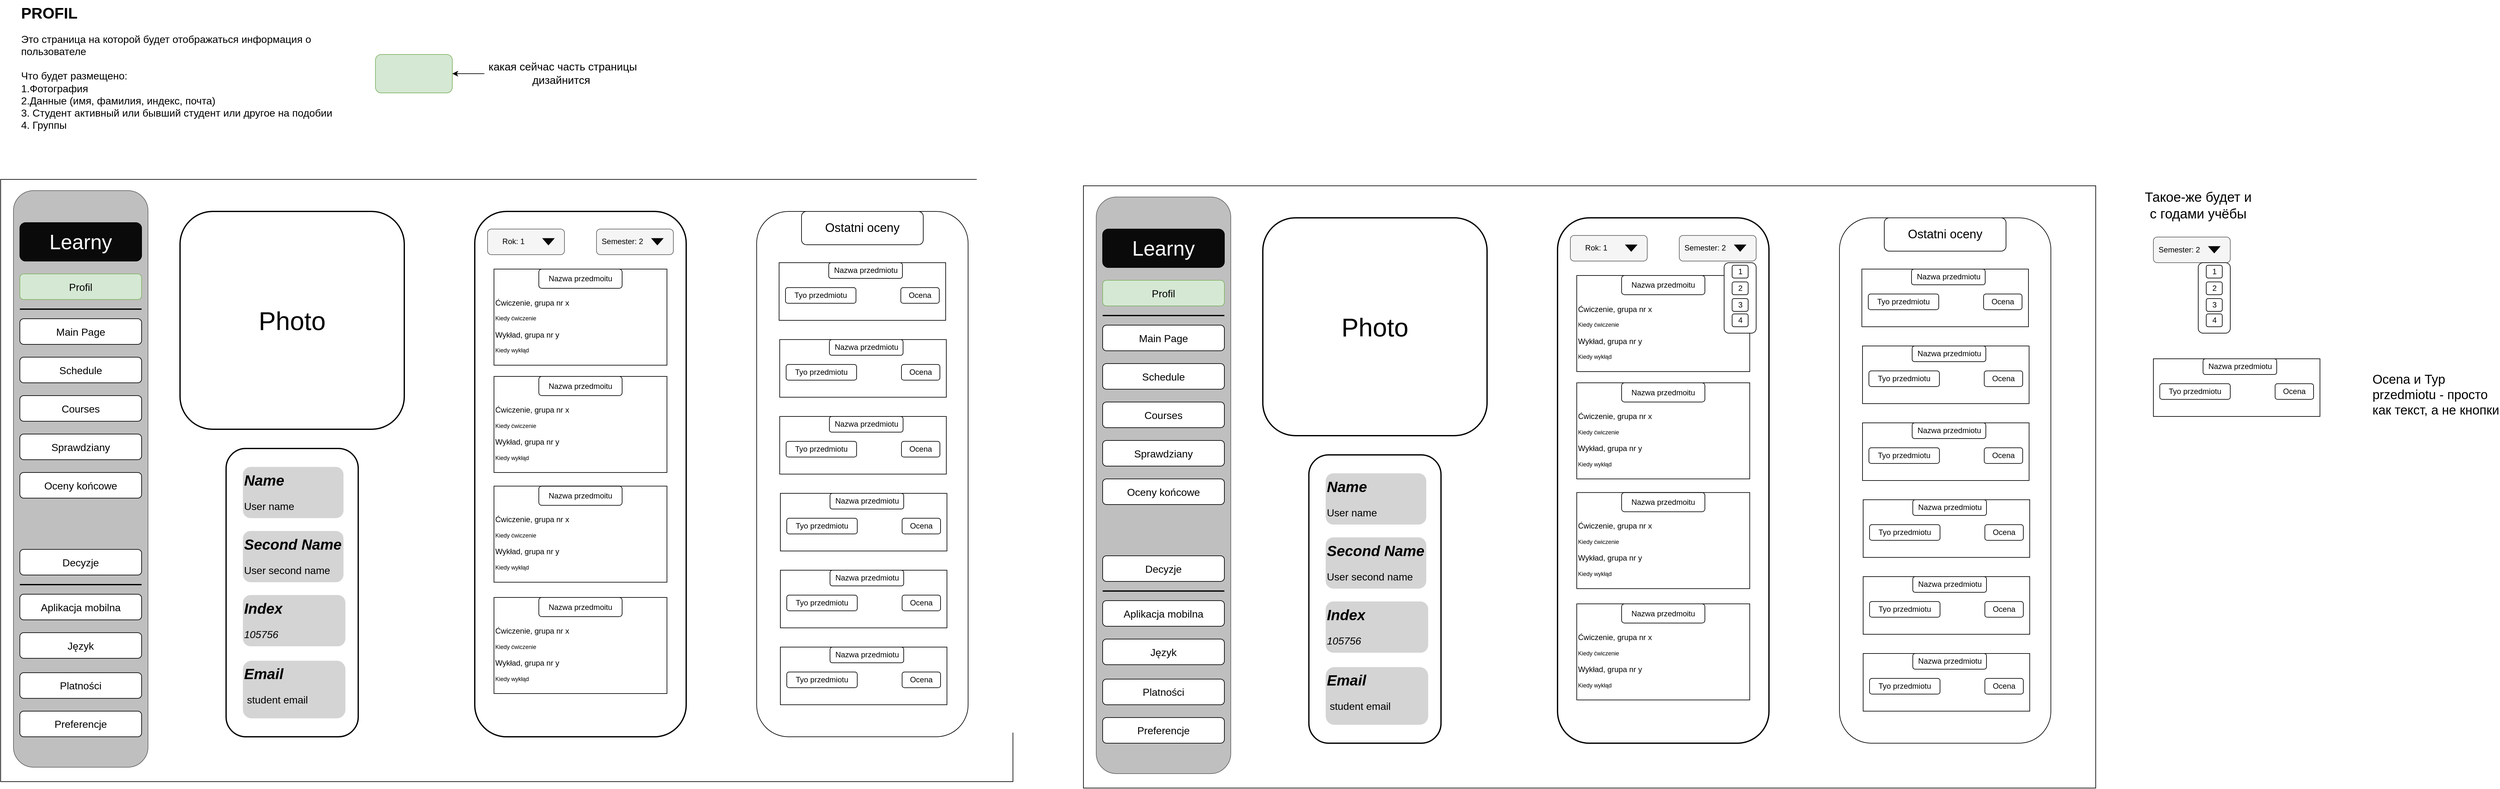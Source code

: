 <mxfile version="24.4.13" type="device">
  <diagram name="Page-1" id="xSszqOYv76ZRZs6iUwxp">
    <mxGraphModel dx="-532" dy="2172" grid="1" gridSize="10" guides="1" tooltips="1" connect="1" arrows="1" fold="1" page="1" pageScale="1" pageWidth="2000" pageHeight="700" math="0" shadow="0">
      <root>
        <mxCell id="0" />
        <mxCell id="1" parent="0" />
        <mxCell id="EYlOdLVWWvGQcsWj1xIr-1" value="" style="rounded=0;whiteSpace=wrap;html=1;fillColor=default;fillStyle=auto;" parent="1" vertex="1">
          <mxGeometry x="2020" y="-980" width="1580" height="940" as="geometry" />
        </mxCell>
        <mxCell id="EYlOdLVWWvGQcsWj1xIr-24" value="&lt;h1 style=&quot;margin-top: 0px;&quot;&gt;PROFIL&lt;/h1&gt;&lt;div style=&quot;font-size: 16px;&quot;&gt;&lt;font style=&quot;font-size: 16px;&quot;&gt;Это страница на которой будет отображаться информация о пользователе&lt;br&gt;&lt;br&gt;&lt;/font&gt;&lt;/div&gt;&lt;div style=&quot;font-size: 16px;&quot;&gt;&lt;font style=&quot;font-size: 16px;&quot;&gt;Что будет размещено:&lt;br&gt;&lt;/font&gt;&lt;/div&gt;&lt;div style=&quot;font-size: 16px;&quot;&gt;&lt;font style=&quot;font-size: 16px;&quot;&gt;1.Фотография&lt;/font&gt;&lt;/div&gt;&lt;div style=&quot;font-size: 16px;&quot;&gt;2.Данные (имя, фамилия, индекс, почта)&lt;/div&gt;&lt;div style=&quot;font-size: 16px;&quot;&gt;3. Студент активный или бывший студент или другое на подобии&lt;/div&gt;&lt;div style=&quot;font-size: 16px;&quot;&gt;4. Группы&lt;/div&gt;" style="text;html=1;whiteSpace=wrap;overflow=hidden;rounded=0;" parent="1" vertex="1">
          <mxGeometry x="2050" y="-1260" width="510" height="230" as="geometry" />
        </mxCell>
        <mxCell id="EYlOdLVWWvGQcsWj1xIr-26" value="&lt;font style=&quot;font-size: 40px;&quot;&gt;Photo&lt;/font&gt;" style="rounded=1;whiteSpace=wrap;html=1;fontSize=31;glass=0;shadow=0;strokeWidth=2;" parent="1" vertex="1">
          <mxGeometry x="2300" y="-930" width="350" height="340" as="geometry" />
        </mxCell>
        <mxCell id="EYlOdLVWWvGQcsWj1xIr-27" value="" style="rounded=1;whiteSpace=wrap;html=1;strokeWidth=2;" parent="1" vertex="1">
          <mxGeometry x="2371.88" y="-560" width="206.25" height="450" as="geometry" />
        </mxCell>
        <mxCell id="EYlOdLVWWvGQcsWj1xIr-29" value="&lt;h1 style=&quot;margin-top: 0px;&quot;&gt;&lt;i&gt;&lt;font style=&quot;font-size: 23px;&quot;&gt;Name&lt;/font&gt;&lt;/i&gt;&lt;/h1&gt;&lt;div&gt;&lt;font style=&quot;font-size: 16px;&quot;&gt;User name&lt;/font&gt;&lt;/div&gt;" style="text;html=1;whiteSpace=wrap;overflow=hidden;rounded=1;align=left;fillColor=#D4D4D4;" parent="1" vertex="1">
          <mxGeometry x="2398.13" y="-531.25" width="157" height="80" as="geometry" />
        </mxCell>
        <mxCell id="EYlOdLVWWvGQcsWj1xIr-32" value="&lt;h1 style=&quot;margin-top: 0px;&quot;&gt;&lt;i&gt;&lt;font style=&quot;font-size: 23px;&quot;&gt;Second Name&lt;/font&gt;&lt;/i&gt;&lt;/h1&gt;&lt;div&gt;&lt;font style=&quot;font-size: 16px;&quot;&gt;User second name&lt;/font&gt;&lt;/div&gt;" style="text;html=1;whiteSpace=wrap;overflow=hidden;rounded=1;align=left;fillColor=#D4D4D4;" parent="1" vertex="1">
          <mxGeometry x="2398.13" y="-431.25" width="157" height="80" as="geometry" />
        </mxCell>
        <mxCell id="EYlOdLVWWvGQcsWj1xIr-33" value="&lt;h1 style=&quot;margin-top: 0px;&quot;&gt;&lt;span style=&quot;font-size: 23px;&quot;&gt;&lt;i&gt;Index&lt;/i&gt;&lt;/span&gt;&lt;/h1&gt;&lt;div&gt;&lt;span style=&quot;font-size: 15px;&quot;&gt;&lt;i style=&quot;font-size: 16px;&quot;&gt;105756&lt;/i&gt;&lt;/span&gt;&lt;/div&gt;" style="text;html=1;whiteSpace=wrap;overflow=hidden;rounded=1;align=left;fillColor=#D4D4D4;" parent="1" vertex="1">
          <mxGeometry x="2398.13" y="-331.25" width="160" height="80" as="geometry" />
        </mxCell>
        <mxCell id="EYlOdLVWWvGQcsWj1xIr-34" value="&lt;h1 style=&quot;margin-top: 0px;&quot;&gt;&lt;span style=&quot;font-size: 23px;&quot;&gt;&lt;i&gt;Email&lt;/i&gt;&lt;/span&gt;&lt;/h1&gt;&lt;div&gt;&lt;font style=&quot;font-size: 16px;&quot;&gt;&amp;nbsp;student email&lt;/font&gt;&lt;/div&gt;" style="text;html=1;whiteSpace=wrap;overflow=hidden;rounded=1;align=left;fillColor=#D4D4D4;" parent="1" vertex="1">
          <mxGeometry x="2398.13" y="-228.75" width="160" height="90" as="geometry" />
        </mxCell>
        <mxCell id="EYlOdLVWWvGQcsWj1xIr-83" value="" style="group" parent="1" vertex="1" connectable="0">
          <mxGeometry x="2760" y="-930" width="330" height="820" as="geometry" />
        </mxCell>
        <mxCell id="EYlOdLVWWvGQcsWj1xIr-87" value="" style="group" parent="EYlOdLVWWvGQcsWj1xIr-83" vertex="1" connectable="0">
          <mxGeometry width="330" height="820" as="geometry" />
        </mxCell>
        <mxCell id="EYlOdLVWWvGQcsWj1xIr-35" value="" style="rounded=1;whiteSpace=wrap;html=1;strokeWidth=2;" parent="EYlOdLVWWvGQcsWj1xIr-87" vertex="1">
          <mxGeometry width="330" height="820" as="geometry" />
        </mxCell>
        <mxCell id="EYlOdLVWWvGQcsWj1xIr-49" value="" style="group" parent="EYlOdLVWWvGQcsWj1xIr-87" vertex="1" connectable="0">
          <mxGeometry x="20" y="27.5" width="120" height="40" as="geometry" />
        </mxCell>
        <mxCell id="EYlOdLVWWvGQcsWj1xIr-44" value="" style="rounded=1;whiteSpace=wrap;html=1;fillColor=#f5f5f5;fontColor=#333333;strokeColor=#666666;" parent="EYlOdLVWWvGQcsWj1xIr-49" vertex="1">
          <mxGeometry width="120" height="40" as="geometry" />
        </mxCell>
        <mxCell id="EYlOdLVWWvGQcsWj1xIr-45" value="" style="triangle;whiteSpace=wrap;html=1;rotation=90;fillColor=#080808;" parent="EYlOdLVWWvGQcsWj1xIr-49" vertex="1">
          <mxGeometry x="90" y="11" width="10" height="17.5" as="geometry" />
        </mxCell>
        <mxCell id="EYlOdLVWWvGQcsWj1xIr-46" value="Rok: 1" style="text;html=1;align=center;verticalAlign=middle;whiteSpace=wrap;rounded=0;" parent="EYlOdLVWWvGQcsWj1xIr-49" vertex="1">
          <mxGeometry x="3" y="8" width="75" height="23.5" as="geometry" />
        </mxCell>
        <mxCell id="EYlOdLVWWvGQcsWj1xIr-50" value="" style="group" parent="EYlOdLVWWvGQcsWj1xIr-87" vertex="1" connectable="0">
          <mxGeometry x="190" y="27.5" width="120" height="40" as="geometry" />
        </mxCell>
        <mxCell id="EYlOdLVWWvGQcsWj1xIr-41" value="" style="rounded=1;whiteSpace=wrap;html=1;fillColor=#f5f5f5;fontColor=#333333;strokeColor=#666666;" parent="EYlOdLVWWvGQcsWj1xIr-50" vertex="1">
          <mxGeometry width="120" height="40" as="geometry" />
        </mxCell>
        <mxCell id="EYlOdLVWWvGQcsWj1xIr-37" value="" style="triangle;whiteSpace=wrap;html=1;rotation=90;fillColor=#080808;" parent="EYlOdLVWWvGQcsWj1xIr-50" vertex="1">
          <mxGeometry x="90" y="11" width="10" height="17.5" as="geometry" />
        </mxCell>
        <mxCell id="EYlOdLVWWvGQcsWj1xIr-42" value="Semester: 2" style="text;html=1;align=center;verticalAlign=middle;whiteSpace=wrap;rounded=0;" parent="EYlOdLVWWvGQcsWj1xIr-50" vertex="1">
          <mxGeometry x="3" y="8" width="75" height="23.5" as="geometry" />
        </mxCell>
        <mxCell id="EYlOdLVWWvGQcsWj1xIr-60" value="" style="group" parent="EYlOdLVWWvGQcsWj1xIr-87" vertex="1" connectable="0">
          <mxGeometry x="30" y="90" width="270" height="150" as="geometry" />
        </mxCell>
        <mxCell id="EYlOdLVWWvGQcsWj1xIr-53" value="&lt;div style=&quot;&quot;&gt;&lt;br&gt;&lt;/div&gt;" style="rounded=0;whiteSpace=wrap;html=1;fontSize=16;fontStyle=0;align=left;" parent="EYlOdLVWWvGQcsWj1xIr-60" vertex="1">
          <mxGeometry width="270" height="150" as="geometry" />
        </mxCell>
        <mxCell id="EYlOdLVWWvGQcsWj1xIr-54" value="Nazwa przedmoitu" style="text;html=1;align=center;verticalAlign=middle;whiteSpace=wrap;rounded=1;strokeColor=default;" parent="EYlOdLVWWvGQcsWj1xIr-60" vertex="1">
          <mxGeometry x="70" width="130" height="30" as="geometry" />
        </mxCell>
        <mxCell id="EYlOdLVWWvGQcsWj1xIr-55" value="Ćwiczenie, grupa nr x" style="text;html=1;align=left;verticalAlign=middle;whiteSpace=wrap;rounded=0;" parent="EYlOdLVWWvGQcsWj1xIr-60" vertex="1">
          <mxGeometry y="37.5" width="130" height="30" as="geometry" />
        </mxCell>
        <mxCell id="EYlOdLVWWvGQcsWj1xIr-57" value="&lt;font style=&quot;font-size: 9px;&quot;&gt;Kiedy ćwiczenie&lt;/font&gt;" style="text;html=1;align=left;verticalAlign=middle;whiteSpace=wrap;rounded=0;" parent="EYlOdLVWWvGQcsWj1xIr-60" vertex="1">
          <mxGeometry y="65" width="110" height="22.5" as="geometry" />
        </mxCell>
        <mxCell id="EYlOdLVWWvGQcsWj1xIr-58" value="Wykład, grupa nr y" style="text;html=1;align=left;verticalAlign=middle;whiteSpace=wrap;rounded=0;" parent="EYlOdLVWWvGQcsWj1xIr-60" vertex="1">
          <mxGeometry y="87.5" width="130" height="30" as="geometry" />
        </mxCell>
        <mxCell id="EYlOdLVWWvGQcsWj1xIr-59" value="&lt;font style=&quot;font-size: 9px;&quot;&gt;Kiedy wykłąd&lt;/font&gt;" style="text;html=1;align=left;verticalAlign=middle;whiteSpace=wrap;rounded=0;" parent="EYlOdLVWWvGQcsWj1xIr-60" vertex="1">
          <mxGeometry y="115" width="110" height="22.5" as="geometry" />
        </mxCell>
        <mxCell id="EYlOdLVWWvGQcsWj1xIr-61" value="" style="group" parent="EYlOdLVWWvGQcsWj1xIr-87" vertex="1" connectable="0">
          <mxGeometry x="30" y="257.5" width="270" height="150" as="geometry" />
        </mxCell>
        <mxCell id="EYlOdLVWWvGQcsWj1xIr-62" value="&lt;div style=&quot;&quot;&gt;&lt;br&gt;&lt;/div&gt;" style="rounded=0;whiteSpace=wrap;html=1;fontSize=16;fontStyle=0;align=left;" parent="EYlOdLVWWvGQcsWj1xIr-61" vertex="1">
          <mxGeometry width="270" height="150" as="geometry" />
        </mxCell>
        <mxCell id="EYlOdLVWWvGQcsWj1xIr-63" value="Nazwa przedmoitu" style="text;html=1;align=center;verticalAlign=middle;whiteSpace=wrap;rounded=1;strokeColor=default;" parent="EYlOdLVWWvGQcsWj1xIr-61" vertex="1">
          <mxGeometry x="70" width="130" height="30" as="geometry" />
        </mxCell>
        <mxCell id="EYlOdLVWWvGQcsWj1xIr-64" value="Ćwiczenie, grupa nr x" style="text;html=1;align=left;verticalAlign=middle;whiteSpace=wrap;rounded=0;" parent="EYlOdLVWWvGQcsWj1xIr-61" vertex="1">
          <mxGeometry y="37.5" width="130" height="30" as="geometry" />
        </mxCell>
        <mxCell id="EYlOdLVWWvGQcsWj1xIr-65" value="&lt;font style=&quot;font-size: 9px;&quot;&gt;Kiedy ćwiczenie&lt;/font&gt;" style="text;html=1;align=left;verticalAlign=middle;whiteSpace=wrap;rounded=0;" parent="EYlOdLVWWvGQcsWj1xIr-61" vertex="1">
          <mxGeometry y="65" width="110" height="22.5" as="geometry" />
        </mxCell>
        <mxCell id="EYlOdLVWWvGQcsWj1xIr-66" value="Wykład, grupa nr y" style="text;html=1;align=left;verticalAlign=middle;whiteSpace=wrap;rounded=0;" parent="EYlOdLVWWvGQcsWj1xIr-61" vertex="1">
          <mxGeometry y="87.5" width="130" height="30" as="geometry" />
        </mxCell>
        <mxCell id="EYlOdLVWWvGQcsWj1xIr-67" value="&lt;font style=&quot;font-size: 9px;&quot;&gt;Kiedy wykłąd&lt;/font&gt;" style="text;html=1;align=left;verticalAlign=middle;whiteSpace=wrap;rounded=0;" parent="EYlOdLVWWvGQcsWj1xIr-61" vertex="1">
          <mxGeometry y="115" width="110" height="22.5" as="geometry" />
        </mxCell>
        <mxCell id="EYlOdLVWWvGQcsWj1xIr-68" value="" style="group" parent="EYlOdLVWWvGQcsWj1xIr-87" vertex="1" connectable="0">
          <mxGeometry x="30" y="428.75" width="270" height="150" as="geometry" />
        </mxCell>
        <mxCell id="EYlOdLVWWvGQcsWj1xIr-69" value="&lt;div style=&quot;&quot;&gt;&lt;br&gt;&lt;/div&gt;" style="rounded=0;whiteSpace=wrap;html=1;fontSize=16;fontStyle=0;align=left;" parent="EYlOdLVWWvGQcsWj1xIr-68" vertex="1">
          <mxGeometry width="270" height="150" as="geometry" />
        </mxCell>
        <mxCell id="EYlOdLVWWvGQcsWj1xIr-70" value="Nazwa przedmoitu" style="text;html=1;align=center;verticalAlign=middle;whiteSpace=wrap;rounded=1;strokeColor=default;" parent="EYlOdLVWWvGQcsWj1xIr-68" vertex="1">
          <mxGeometry x="70" width="130" height="30" as="geometry" />
        </mxCell>
        <mxCell id="EYlOdLVWWvGQcsWj1xIr-71" value="Ćwiczenie, grupa nr x" style="text;html=1;align=left;verticalAlign=middle;whiteSpace=wrap;rounded=0;" parent="EYlOdLVWWvGQcsWj1xIr-68" vertex="1">
          <mxGeometry y="37.5" width="130" height="30" as="geometry" />
        </mxCell>
        <mxCell id="EYlOdLVWWvGQcsWj1xIr-72" value="&lt;font style=&quot;font-size: 9px;&quot;&gt;Kiedy ćwiczenie&lt;/font&gt;" style="text;html=1;align=left;verticalAlign=middle;whiteSpace=wrap;rounded=0;" parent="EYlOdLVWWvGQcsWj1xIr-68" vertex="1">
          <mxGeometry y="65" width="110" height="22.5" as="geometry" />
        </mxCell>
        <mxCell id="EYlOdLVWWvGQcsWj1xIr-73" value="Wykład, grupa nr y" style="text;html=1;align=left;verticalAlign=middle;whiteSpace=wrap;rounded=0;" parent="EYlOdLVWWvGQcsWj1xIr-68" vertex="1">
          <mxGeometry y="87.5" width="130" height="30" as="geometry" />
        </mxCell>
        <mxCell id="EYlOdLVWWvGQcsWj1xIr-74" value="&lt;font style=&quot;font-size: 9px;&quot;&gt;Kiedy wykłąd&lt;/font&gt;" style="text;html=1;align=left;verticalAlign=middle;whiteSpace=wrap;rounded=0;" parent="EYlOdLVWWvGQcsWj1xIr-68" vertex="1">
          <mxGeometry y="115" width="110" height="22.5" as="geometry" />
        </mxCell>
        <mxCell id="EYlOdLVWWvGQcsWj1xIr-75" value="" style="group" parent="EYlOdLVWWvGQcsWj1xIr-87" vertex="1" connectable="0">
          <mxGeometry x="30" y="602.5" width="270" height="150" as="geometry" />
        </mxCell>
        <mxCell id="EYlOdLVWWvGQcsWj1xIr-76" value="&lt;div style=&quot;&quot;&gt;&lt;br&gt;&lt;/div&gt;" style="rounded=0;whiteSpace=wrap;html=1;fontSize=16;fontStyle=0;align=left;" parent="EYlOdLVWWvGQcsWj1xIr-75" vertex="1">
          <mxGeometry width="270" height="150" as="geometry" />
        </mxCell>
        <mxCell id="EYlOdLVWWvGQcsWj1xIr-77" value="Nazwa przedmoitu" style="text;html=1;align=center;verticalAlign=middle;whiteSpace=wrap;rounded=1;strokeColor=default;" parent="EYlOdLVWWvGQcsWj1xIr-75" vertex="1">
          <mxGeometry x="70" width="130" height="30" as="geometry" />
        </mxCell>
        <mxCell id="EYlOdLVWWvGQcsWj1xIr-78" value="Ćwiczenie, grupa nr x" style="text;html=1;align=left;verticalAlign=middle;whiteSpace=wrap;rounded=0;" parent="EYlOdLVWWvGQcsWj1xIr-75" vertex="1">
          <mxGeometry y="37.5" width="130" height="30" as="geometry" />
        </mxCell>
        <mxCell id="EYlOdLVWWvGQcsWj1xIr-79" value="&lt;font style=&quot;font-size: 9px;&quot;&gt;Kiedy ćwiczenie&lt;/font&gt;" style="text;html=1;align=left;verticalAlign=middle;whiteSpace=wrap;rounded=0;" parent="EYlOdLVWWvGQcsWj1xIr-75" vertex="1">
          <mxGeometry y="65" width="110" height="22.5" as="geometry" />
        </mxCell>
        <mxCell id="EYlOdLVWWvGQcsWj1xIr-80" value="Wykład, grupa nr y" style="text;html=1;align=left;verticalAlign=middle;whiteSpace=wrap;rounded=0;" parent="EYlOdLVWWvGQcsWj1xIr-75" vertex="1">
          <mxGeometry y="87.5" width="130" height="30" as="geometry" />
        </mxCell>
        <mxCell id="EYlOdLVWWvGQcsWj1xIr-81" value="&lt;font style=&quot;font-size: 9px;&quot;&gt;Kiedy wykłąd&lt;/font&gt;" style="text;html=1;align=left;verticalAlign=middle;whiteSpace=wrap;rounded=0;" parent="EYlOdLVWWvGQcsWj1xIr-75" vertex="1">
          <mxGeometry y="115" width="110" height="22.5" as="geometry" />
        </mxCell>
        <mxCell id="EYlOdLVWWvGQcsWj1xIr-84" value="" style="rounded=1;whiteSpace=wrap;html=1;" parent="1" vertex="1">
          <mxGeometry x="3200" y="-930" width="330" height="820" as="geometry" />
        </mxCell>
        <mxCell id="EYlOdLVWWvGQcsWj1xIr-85" value="Ostatni oceny" style="text;html=1;align=center;verticalAlign=middle;whiteSpace=wrap;rounded=1;fontSize=19;strokeColor=default;" parent="1" vertex="1">
          <mxGeometry x="3270" y="-930" width="190" height="52" as="geometry" />
        </mxCell>
        <mxCell id="EYlOdLVWWvGQcsWj1xIr-94" value="" style="group" parent="1" vertex="1" connectable="0">
          <mxGeometry x="3235" y="-850" width="260" height="90" as="geometry" />
        </mxCell>
        <mxCell id="EYlOdLVWWvGQcsWj1xIr-88" value="" style="rounded=0;whiteSpace=wrap;html=1;" parent="EYlOdLVWWvGQcsWj1xIr-94" vertex="1">
          <mxGeometry width="260" height="90" as="geometry" />
        </mxCell>
        <mxCell id="EYlOdLVWWvGQcsWj1xIr-89" value="Nazwa przedmiotu" style="text;html=1;align=center;verticalAlign=middle;whiteSpace=wrap;rounded=1;strokeColor=default;" parent="EYlOdLVWWvGQcsWj1xIr-94" vertex="1">
          <mxGeometry x="77.5" width="115" height="24.545" as="geometry" />
        </mxCell>
        <mxCell id="EYlOdLVWWvGQcsWj1xIr-90" value="Tyo przedmiotu" style="text;html=1;align=center;verticalAlign=middle;whiteSpace=wrap;rounded=1;strokeColor=default;" parent="EYlOdLVWWvGQcsWj1xIr-94" vertex="1">
          <mxGeometry x="10" y="38.864" width="110" height="24.545" as="geometry" />
        </mxCell>
        <mxCell id="EYlOdLVWWvGQcsWj1xIr-92" value="Ocena" style="text;html=1;align=center;verticalAlign=middle;whiteSpace=wrap;rounded=1;strokeColor=default;" parent="EYlOdLVWWvGQcsWj1xIr-94" vertex="1">
          <mxGeometry x="190" y="38.864" width="60" height="24.545" as="geometry" />
        </mxCell>
        <mxCell id="EYlOdLVWWvGQcsWj1xIr-93" style="edgeStyle=orthogonalEdgeStyle;rounded=0;orthogonalLoop=1;jettySize=auto;html=1;exitX=0.5;exitY=1;exitDx=0;exitDy=0;" parent="EYlOdLVWWvGQcsWj1xIr-94" source="EYlOdLVWWvGQcsWj1xIr-88" target="EYlOdLVWWvGQcsWj1xIr-88" edge="1">
          <mxGeometry relative="1" as="geometry" />
        </mxCell>
        <mxCell id="EYlOdLVWWvGQcsWj1xIr-127" value="" style="group" parent="1" vertex="1" connectable="0">
          <mxGeometry x="3236" y="-730" width="260" height="90" as="geometry" />
        </mxCell>
        <mxCell id="EYlOdLVWWvGQcsWj1xIr-128" value="" style="rounded=0;whiteSpace=wrap;html=1;" parent="EYlOdLVWWvGQcsWj1xIr-127" vertex="1">
          <mxGeometry width="260" height="90" as="geometry" />
        </mxCell>
        <mxCell id="EYlOdLVWWvGQcsWj1xIr-129" value="Nazwa przedmiotu" style="text;html=1;align=center;verticalAlign=middle;whiteSpace=wrap;rounded=1;strokeColor=default;" parent="EYlOdLVWWvGQcsWj1xIr-127" vertex="1">
          <mxGeometry x="77.5" width="115" height="24.545" as="geometry" />
        </mxCell>
        <mxCell id="EYlOdLVWWvGQcsWj1xIr-130" value="Tyo przedmiotu" style="text;html=1;align=center;verticalAlign=middle;whiteSpace=wrap;rounded=1;strokeColor=default;" parent="EYlOdLVWWvGQcsWj1xIr-127" vertex="1">
          <mxGeometry x="10" y="38.864" width="110" height="24.545" as="geometry" />
        </mxCell>
        <mxCell id="EYlOdLVWWvGQcsWj1xIr-131" value="Ocena" style="text;html=1;align=center;verticalAlign=middle;whiteSpace=wrap;rounded=1;strokeColor=default;" parent="EYlOdLVWWvGQcsWj1xIr-127" vertex="1">
          <mxGeometry x="190" y="38.864" width="60" height="24.545" as="geometry" />
        </mxCell>
        <mxCell id="EYlOdLVWWvGQcsWj1xIr-132" style="edgeStyle=orthogonalEdgeStyle;rounded=0;orthogonalLoop=1;jettySize=auto;html=1;exitX=0.5;exitY=1;exitDx=0;exitDy=0;" parent="EYlOdLVWWvGQcsWj1xIr-127" source="EYlOdLVWWvGQcsWj1xIr-128" target="EYlOdLVWWvGQcsWj1xIr-128" edge="1">
          <mxGeometry relative="1" as="geometry" />
        </mxCell>
        <mxCell id="EYlOdLVWWvGQcsWj1xIr-133" value="" style="group" parent="1" vertex="1" connectable="0">
          <mxGeometry x="3236" y="-610" width="260" height="90" as="geometry" />
        </mxCell>
        <mxCell id="EYlOdLVWWvGQcsWj1xIr-134" value="" style="rounded=0;whiteSpace=wrap;html=1;" parent="EYlOdLVWWvGQcsWj1xIr-133" vertex="1">
          <mxGeometry width="260" height="90" as="geometry" />
        </mxCell>
        <mxCell id="EYlOdLVWWvGQcsWj1xIr-135" value="Nazwa przedmiotu" style="text;html=1;align=center;verticalAlign=middle;whiteSpace=wrap;rounded=1;strokeColor=default;" parent="EYlOdLVWWvGQcsWj1xIr-133" vertex="1">
          <mxGeometry x="77.5" width="115" height="24.545" as="geometry" />
        </mxCell>
        <mxCell id="EYlOdLVWWvGQcsWj1xIr-136" value="Tyo przedmiotu" style="text;html=1;align=center;verticalAlign=middle;whiteSpace=wrap;rounded=1;strokeColor=default;" parent="EYlOdLVWWvGQcsWj1xIr-133" vertex="1">
          <mxGeometry x="10" y="38.864" width="110" height="24.545" as="geometry" />
        </mxCell>
        <mxCell id="EYlOdLVWWvGQcsWj1xIr-137" value="Ocena" style="text;html=1;align=center;verticalAlign=middle;whiteSpace=wrap;rounded=1;strokeColor=default;" parent="EYlOdLVWWvGQcsWj1xIr-133" vertex="1">
          <mxGeometry x="190" y="38.864" width="60" height="24.545" as="geometry" />
        </mxCell>
        <mxCell id="EYlOdLVWWvGQcsWj1xIr-138" style="edgeStyle=orthogonalEdgeStyle;rounded=0;orthogonalLoop=1;jettySize=auto;html=1;exitX=0.5;exitY=1;exitDx=0;exitDy=0;" parent="EYlOdLVWWvGQcsWj1xIr-133" source="EYlOdLVWWvGQcsWj1xIr-134" target="EYlOdLVWWvGQcsWj1xIr-134" edge="1">
          <mxGeometry relative="1" as="geometry" />
        </mxCell>
        <mxCell id="EYlOdLVWWvGQcsWj1xIr-139" value="" style="group" parent="1" vertex="1" connectable="0">
          <mxGeometry x="3237" y="-490" width="260" height="90" as="geometry" />
        </mxCell>
        <mxCell id="EYlOdLVWWvGQcsWj1xIr-140" value="" style="rounded=0;whiteSpace=wrap;html=1;" parent="EYlOdLVWWvGQcsWj1xIr-139" vertex="1">
          <mxGeometry width="260" height="90" as="geometry" />
        </mxCell>
        <mxCell id="EYlOdLVWWvGQcsWj1xIr-141" value="Nazwa przedmiotu" style="text;html=1;align=center;verticalAlign=middle;whiteSpace=wrap;rounded=1;strokeColor=default;" parent="EYlOdLVWWvGQcsWj1xIr-139" vertex="1">
          <mxGeometry x="77.5" width="115" height="24.545" as="geometry" />
        </mxCell>
        <mxCell id="EYlOdLVWWvGQcsWj1xIr-142" value="Tyo przedmiotu" style="text;html=1;align=center;verticalAlign=middle;whiteSpace=wrap;rounded=1;strokeColor=default;" parent="EYlOdLVWWvGQcsWj1xIr-139" vertex="1">
          <mxGeometry x="10" y="38.864" width="110" height="24.545" as="geometry" />
        </mxCell>
        <mxCell id="EYlOdLVWWvGQcsWj1xIr-143" value="Ocena" style="text;html=1;align=center;verticalAlign=middle;whiteSpace=wrap;rounded=1;strokeColor=default;" parent="EYlOdLVWWvGQcsWj1xIr-139" vertex="1">
          <mxGeometry x="190" y="38.864" width="60" height="24.545" as="geometry" />
        </mxCell>
        <mxCell id="EYlOdLVWWvGQcsWj1xIr-144" style="edgeStyle=orthogonalEdgeStyle;rounded=0;orthogonalLoop=1;jettySize=auto;html=1;exitX=0.5;exitY=1;exitDx=0;exitDy=0;" parent="EYlOdLVWWvGQcsWj1xIr-139" source="EYlOdLVWWvGQcsWj1xIr-140" target="EYlOdLVWWvGQcsWj1xIr-140" edge="1">
          <mxGeometry relative="1" as="geometry" />
        </mxCell>
        <mxCell id="EYlOdLVWWvGQcsWj1xIr-145" value="" style="group" parent="1" vertex="1" connectable="0">
          <mxGeometry x="3237" y="-370" width="260" height="90" as="geometry" />
        </mxCell>
        <mxCell id="EYlOdLVWWvGQcsWj1xIr-146" value="" style="rounded=0;whiteSpace=wrap;html=1;" parent="EYlOdLVWWvGQcsWj1xIr-145" vertex="1">
          <mxGeometry width="260" height="90" as="geometry" />
        </mxCell>
        <mxCell id="EYlOdLVWWvGQcsWj1xIr-147" value="Nazwa przedmiotu" style="text;html=1;align=center;verticalAlign=middle;whiteSpace=wrap;rounded=1;strokeColor=default;" parent="EYlOdLVWWvGQcsWj1xIr-145" vertex="1">
          <mxGeometry x="77.5" width="115" height="24.545" as="geometry" />
        </mxCell>
        <mxCell id="EYlOdLVWWvGQcsWj1xIr-148" value="Tyo przedmiotu" style="text;html=1;align=center;verticalAlign=middle;whiteSpace=wrap;rounded=1;strokeColor=default;" parent="EYlOdLVWWvGQcsWj1xIr-145" vertex="1">
          <mxGeometry x="10" y="38.864" width="110" height="24.545" as="geometry" />
        </mxCell>
        <mxCell id="EYlOdLVWWvGQcsWj1xIr-149" value="Ocena" style="text;html=1;align=center;verticalAlign=middle;whiteSpace=wrap;rounded=1;strokeColor=default;" parent="EYlOdLVWWvGQcsWj1xIr-145" vertex="1">
          <mxGeometry x="190" y="38.864" width="60" height="24.545" as="geometry" />
        </mxCell>
        <mxCell id="EYlOdLVWWvGQcsWj1xIr-150" style="edgeStyle=orthogonalEdgeStyle;rounded=0;orthogonalLoop=1;jettySize=auto;html=1;exitX=0.5;exitY=1;exitDx=0;exitDy=0;" parent="EYlOdLVWWvGQcsWj1xIr-145" source="EYlOdLVWWvGQcsWj1xIr-146" target="EYlOdLVWWvGQcsWj1xIr-146" edge="1">
          <mxGeometry relative="1" as="geometry" />
        </mxCell>
        <mxCell id="EYlOdLVWWvGQcsWj1xIr-151" value="" style="group" parent="1" vertex="1" connectable="0">
          <mxGeometry x="3237" y="-250" width="260" height="90" as="geometry" />
        </mxCell>
        <mxCell id="EYlOdLVWWvGQcsWj1xIr-152" value="" style="rounded=0;whiteSpace=wrap;html=1;" parent="EYlOdLVWWvGQcsWj1xIr-151" vertex="1">
          <mxGeometry width="260" height="90" as="geometry" />
        </mxCell>
        <mxCell id="EYlOdLVWWvGQcsWj1xIr-153" value="Nazwa przedmiotu" style="text;html=1;align=center;verticalAlign=middle;whiteSpace=wrap;rounded=1;strokeColor=default;" parent="EYlOdLVWWvGQcsWj1xIr-151" vertex="1">
          <mxGeometry x="77.5" width="115" height="24.545" as="geometry" />
        </mxCell>
        <mxCell id="EYlOdLVWWvGQcsWj1xIr-154" value="Tyo przedmiotu" style="text;html=1;align=center;verticalAlign=middle;whiteSpace=wrap;rounded=1;strokeColor=default;" parent="EYlOdLVWWvGQcsWj1xIr-151" vertex="1">
          <mxGeometry x="10" y="38.864" width="110" height="24.545" as="geometry" />
        </mxCell>
        <mxCell id="EYlOdLVWWvGQcsWj1xIr-155" value="Ocena" style="text;html=1;align=center;verticalAlign=middle;whiteSpace=wrap;rounded=1;strokeColor=default;" parent="EYlOdLVWWvGQcsWj1xIr-151" vertex="1">
          <mxGeometry x="190" y="38.864" width="60" height="24.545" as="geometry" />
        </mxCell>
        <mxCell id="EYlOdLVWWvGQcsWj1xIr-156" style="edgeStyle=orthogonalEdgeStyle;rounded=0;orthogonalLoop=1;jettySize=auto;html=1;exitX=0.5;exitY=1;exitDx=0;exitDy=0;" parent="EYlOdLVWWvGQcsWj1xIr-151" source="EYlOdLVWWvGQcsWj1xIr-152" target="EYlOdLVWWvGQcsWj1xIr-152" edge="1">
          <mxGeometry relative="1" as="geometry" />
        </mxCell>
        <mxCell id="ETgBK0tiAHXqJTG4krdg-1" value="" style="rounded=1;whiteSpace=wrap;html=1;fillColor=#d5e8d4;strokeColor=#82b366;" parent="1" vertex="1">
          <mxGeometry x="2605" y="-1175" width="120" height="60" as="geometry" />
        </mxCell>
        <mxCell id="ETgBK0tiAHXqJTG4krdg-3" style="edgeStyle=orthogonalEdgeStyle;rounded=0;orthogonalLoop=1;jettySize=auto;html=1;exitX=0;exitY=0.5;exitDx=0;exitDy=0;entryX=1;entryY=0.5;entryDx=0;entryDy=0;" parent="1" source="ETgBK0tiAHXqJTG4krdg-2" target="ETgBK0tiAHXqJTG4krdg-1" edge="1">
          <mxGeometry relative="1" as="geometry" />
        </mxCell>
        <mxCell id="ETgBK0tiAHXqJTG4krdg-2" value="&amp;nbsp;какая сейчас часть страницы дизайнится" style="text;html=1;align=center;verticalAlign=middle;whiteSpace=wrap;rounded=0;fontSize=17;" parent="1" vertex="1">
          <mxGeometry x="2775" y="-1162.5" width="240" height="35" as="geometry" />
        </mxCell>
        <mxCell id="ETgBK0tiAHXqJTG4krdg-4" value="" style="group" parent="1" vertex="1" connectable="0">
          <mxGeometry x="2040" y="-962.5" width="210" height="900" as="geometry" />
        </mxCell>
        <mxCell id="EYlOdLVWWvGQcsWj1xIr-2" value="" style="rounded=1;whiteSpace=wrap;html=1;fillColor=#BFBFBF;fontColor=#333333;strokeColor=#666666;movable=1;resizable=1;rotatable=1;deletable=1;editable=1;locked=0;connectable=1;" parent="ETgBK0tiAHXqJTG4krdg-4" vertex="1">
          <mxGeometry width="210" height="900" as="geometry" />
        </mxCell>
        <mxCell id="EYlOdLVWWvGQcsWj1xIr-3" value="&lt;font style=&quot;font-size: 32px;&quot;&gt;Learny&lt;/font&gt;" style="rounded=1;whiteSpace=wrap;html=1;fillColor=#0A0A0A;fontColor=#FCFCFC;fontSize=16;movable=1;resizable=1;rotatable=1;deletable=1;editable=1;locked=0;connectable=1;" parent="ETgBK0tiAHXqJTG4krdg-4" vertex="1">
          <mxGeometry x="10" y="50" width="190" height="60" as="geometry" />
        </mxCell>
        <mxCell id="EYlOdLVWWvGQcsWj1xIr-4" value="Main Page" style="rounded=1;whiteSpace=wrap;html=1;fontSize=16;" parent="ETgBK0tiAHXqJTG4krdg-4" vertex="1">
          <mxGeometry x="10" y="200" width="190" height="40" as="geometry" />
        </mxCell>
        <mxCell id="EYlOdLVWWvGQcsWj1xIr-5" value="Schedule" style="rounded=1;whiteSpace=wrap;html=1;fontSize=16;" parent="ETgBK0tiAHXqJTG4krdg-4" vertex="1">
          <mxGeometry x="10" y="260" width="190" height="40" as="geometry" />
        </mxCell>
        <mxCell id="EYlOdLVWWvGQcsWj1xIr-6" value="Courses" style="rounded=1;whiteSpace=wrap;html=1;fontSize=16;" parent="ETgBK0tiAHXqJTG4krdg-4" vertex="1">
          <mxGeometry x="10" y="320" width="190" height="40" as="geometry" />
        </mxCell>
        <mxCell id="EYlOdLVWWvGQcsWj1xIr-7" value="Sprawdziany" style="rounded=1;whiteSpace=wrap;html=1;fontSize=16;" parent="ETgBK0tiAHXqJTG4krdg-4" vertex="1">
          <mxGeometry x="10" y="380" width="190" height="40" as="geometry" />
        </mxCell>
        <mxCell id="EYlOdLVWWvGQcsWj1xIr-8" value="Oceny końcowe" style="rounded=1;whiteSpace=wrap;html=1;fontSize=16;" parent="ETgBK0tiAHXqJTG4krdg-4" vertex="1">
          <mxGeometry x="10" y="440" width="190" height="40" as="geometry" />
        </mxCell>
        <mxCell id="EYlOdLVWWvGQcsWj1xIr-11" value="Decyzje" style="rounded=1;whiteSpace=wrap;html=1;fontSize=16;" parent="ETgBK0tiAHXqJTG4krdg-4" vertex="1">
          <mxGeometry x="10" y="560" width="190" height="40" as="geometry" />
        </mxCell>
        <mxCell id="EYlOdLVWWvGQcsWj1xIr-12" value="Profil" style="rounded=1;whiteSpace=wrap;html=1;fontSize=16;fillColor=#d5e8d4;strokeColor=#82b366;" parent="ETgBK0tiAHXqJTG4krdg-4" vertex="1">
          <mxGeometry x="10" y="130" width="190" height="40" as="geometry" />
        </mxCell>
        <mxCell id="EYlOdLVWWvGQcsWj1xIr-14" value="" style="line;strokeWidth=2;html=1;" parent="ETgBK0tiAHXqJTG4krdg-4" vertex="1">
          <mxGeometry x="10" y="180" width="190" height="10" as="geometry" />
        </mxCell>
        <mxCell id="EYlOdLVWWvGQcsWj1xIr-15" value="" style="line;strokeWidth=2;html=1;" parent="ETgBK0tiAHXqJTG4krdg-4" vertex="1">
          <mxGeometry x="10" y="610" width="190" height="10" as="geometry" />
        </mxCell>
        <mxCell id="EYlOdLVWWvGQcsWj1xIr-17" value="Aplikacja mobilna" style="rounded=1;whiteSpace=wrap;html=1;fontSize=16;" parent="ETgBK0tiAHXqJTG4krdg-4" vertex="1">
          <mxGeometry x="10" y="630" width="190" height="40" as="geometry" />
        </mxCell>
        <mxCell id="EYlOdLVWWvGQcsWj1xIr-18" value="Preferencje" style="rounded=1;whiteSpace=wrap;html=1;fontSize=16;" parent="ETgBK0tiAHXqJTG4krdg-4" vertex="1">
          <mxGeometry x="10" y="812.5" width="190" height="40" as="geometry" />
        </mxCell>
        <mxCell id="EYlOdLVWWvGQcsWj1xIr-19" value="Język" style="rounded=1;whiteSpace=wrap;html=1;fontSize=16;" parent="ETgBK0tiAHXqJTG4krdg-4" vertex="1">
          <mxGeometry x="10" y="690" width="190" height="40" as="geometry" />
        </mxCell>
        <mxCell id="EYlOdLVWWvGQcsWj1xIr-20" value="Platności" style="rounded=1;whiteSpace=wrap;html=1;fontSize=16;" parent="ETgBK0tiAHXqJTG4krdg-4" vertex="1">
          <mxGeometry x="10" y="752.5" width="190" height="40" as="geometry" />
        </mxCell>
        <mxCell id="2ZW9GyUlWbhzTvIbVdNd-1" value="" style="rounded=0;whiteSpace=wrap;html=1;fillColor=default;fillStyle=auto;" vertex="1" parent="1">
          <mxGeometry x="3710" y="-970" width="1580" height="940" as="geometry" />
        </mxCell>
        <mxCell id="2ZW9GyUlWbhzTvIbVdNd-2" value="&lt;font style=&quot;font-size: 40px;&quot;&gt;Photo&lt;/font&gt;" style="rounded=1;whiteSpace=wrap;html=1;fontSize=31;glass=0;shadow=0;strokeWidth=2;" vertex="1" parent="1">
          <mxGeometry x="3990" y="-920" width="350" height="340" as="geometry" />
        </mxCell>
        <mxCell id="2ZW9GyUlWbhzTvIbVdNd-3" value="" style="rounded=1;whiteSpace=wrap;html=1;strokeWidth=2;" vertex="1" parent="1">
          <mxGeometry x="4061.88" y="-550" width="206.25" height="450" as="geometry" />
        </mxCell>
        <mxCell id="2ZW9GyUlWbhzTvIbVdNd-4" value="&lt;h1 style=&quot;margin-top: 0px;&quot;&gt;&lt;i&gt;&lt;font style=&quot;font-size: 23px;&quot;&gt;Name&lt;/font&gt;&lt;/i&gt;&lt;/h1&gt;&lt;div&gt;&lt;font style=&quot;font-size: 16px;&quot;&gt;User name&lt;/font&gt;&lt;/div&gt;" style="text;html=1;whiteSpace=wrap;overflow=hidden;rounded=1;align=left;fillColor=#D4D4D4;" vertex="1" parent="1">
          <mxGeometry x="4088.13" y="-521.25" width="157" height="80" as="geometry" />
        </mxCell>
        <mxCell id="2ZW9GyUlWbhzTvIbVdNd-5" value="&lt;h1 style=&quot;margin-top: 0px;&quot;&gt;&lt;i&gt;&lt;font style=&quot;font-size: 23px;&quot;&gt;Second Name&lt;/font&gt;&lt;/i&gt;&lt;/h1&gt;&lt;div&gt;&lt;font style=&quot;font-size: 16px;&quot;&gt;User second name&lt;/font&gt;&lt;/div&gt;" style="text;html=1;whiteSpace=wrap;overflow=hidden;rounded=1;align=left;fillColor=#D4D4D4;" vertex="1" parent="1">
          <mxGeometry x="4088.13" y="-421.25" width="157" height="80" as="geometry" />
        </mxCell>
        <mxCell id="2ZW9GyUlWbhzTvIbVdNd-6" value="&lt;h1 style=&quot;margin-top: 0px;&quot;&gt;&lt;span style=&quot;font-size: 23px;&quot;&gt;&lt;i&gt;Index&lt;/i&gt;&lt;/span&gt;&lt;/h1&gt;&lt;div&gt;&lt;span style=&quot;font-size: 15px;&quot;&gt;&lt;i style=&quot;font-size: 16px;&quot;&gt;105756&lt;/i&gt;&lt;/span&gt;&lt;/div&gt;" style="text;html=1;whiteSpace=wrap;overflow=hidden;rounded=1;align=left;fillColor=#D4D4D4;" vertex="1" parent="1">
          <mxGeometry x="4088.13" y="-321.25" width="160" height="80" as="geometry" />
        </mxCell>
        <mxCell id="2ZW9GyUlWbhzTvIbVdNd-7" value="&lt;h1 style=&quot;margin-top: 0px;&quot;&gt;&lt;span style=&quot;font-size: 23px;&quot;&gt;&lt;i&gt;Email&lt;/i&gt;&lt;/span&gt;&lt;/h1&gt;&lt;div&gt;&lt;font style=&quot;font-size: 16px;&quot;&gt;&amp;nbsp;student email&lt;/font&gt;&lt;/div&gt;" style="text;html=1;whiteSpace=wrap;overflow=hidden;rounded=1;align=left;fillColor=#D4D4D4;" vertex="1" parent="1">
          <mxGeometry x="4088.13" y="-218.75" width="160" height="90" as="geometry" />
        </mxCell>
        <mxCell id="2ZW9GyUlWbhzTvIbVdNd-8" value="" style="group" vertex="1" connectable="0" parent="1">
          <mxGeometry x="4450" y="-920" width="330" height="820" as="geometry" />
        </mxCell>
        <mxCell id="2ZW9GyUlWbhzTvIbVdNd-9" value="" style="group" vertex="1" connectable="0" parent="2ZW9GyUlWbhzTvIbVdNd-8">
          <mxGeometry width="330" height="820" as="geometry" />
        </mxCell>
        <mxCell id="2ZW9GyUlWbhzTvIbVdNd-10" value="" style="rounded=1;whiteSpace=wrap;html=1;strokeWidth=2;" vertex="1" parent="2ZW9GyUlWbhzTvIbVdNd-9">
          <mxGeometry width="330" height="820" as="geometry" />
        </mxCell>
        <mxCell id="2ZW9GyUlWbhzTvIbVdNd-11" value="" style="group" vertex="1" connectable="0" parent="2ZW9GyUlWbhzTvIbVdNd-9">
          <mxGeometry x="20" y="27.5" width="120" height="40" as="geometry" />
        </mxCell>
        <mxCell id="2ZW9GyUlWbhzTvIbVdNd-12" value="" style="rounded=1;whiteSpace=wrap;html=1;fillColor=#f5f5f5;fontColor=#333333;strokeColor=#666666;" vertex="1" parent="2ZW9GyUlWbhzTvIbVdNd-11">
          <mxGeometry width="120" height="40" as="geometry" />
        </mxCell>
        <mxCell id="2ZW9GyUlWbhzTvIbVdNd-13" value="" style="triangle;whiteSpace=wrap;html=1;rotation=90;fillColor=#080808;" vertex="1" parent="2ZW9GyUlWbhzTvIbVdNd-11">
          <mxGeometry x="90" y="11" width="10" height="17.5" as="geometry" />
        </mxCell>
        <mxCell id="2ZW9GyUlWbhzTvIbVdNd-14" value="Rok: 1" style="text;html=1;align=center;verticalAlign=middle;whiteSpace=wrap;rounded=0;" vertex="1" parent="2ZW9GyUlWbhzTvIbVdNd-11">
          <mxGeometry x="3" y="8" width="75" height="23.5" as="geometry" />
        </mxCell>
        <mxCell id="2ZW9GyUlWbhzTvIbVdNd-15" value="" style="group" vertex="1" connectable="0" parent="2ZW9GyUlWbhzTvIbVdNd-9">
          <mxGeometry x="190" y="27.5" width="120" height="40" as="geometry" />
        </mxCell>
        <mxCell id="2ZW9GyUlWbhzTvIbVdNd-16" value="" style="rounded=1;whiteSpace=wrap;html=1;fillColor=#f5f5f5;fontColor=#333333;strokeColor=#666666;" vertex="1" parent="2ZW9GyUlWbhzTvIbVdNd-15">
          <mxGeometry width="120" height="40" as="geometry" />
        </mxCell>
        <mxCell id="2ZW9GyUlWbhzTvIbVdNd-17" value="" style="triangle;whiteSpace=wrap;html=1;rotation=90;fillColor=#080808;" vertex="1" parent="2ZW9GyUlWbhzTvIbVdNd-15">
          <mxGeometry x="90" y="11" width="10" height="17.5" as="geometry" />
        </mxCell>
        <mxCell id="2ZW9GyUlWbhzTvIbVdNd-18" value="Semester: 2" style="text;html=1;align=center;verticalAlign=middle;whiteSpace=wrap;rounded=0;" vertex="1" parent="2ZW9GyUlWbhzTvIbVdNd-15">
          <mxGeometry x="3" y="8" width="75" height="23.5" as="geometry" />
        </mxCell>
        <mxCell id="2ZW9GyUlWbhzTvIbVdNd-19" value="" style="group" vertex="1" connectable="0" parent="2ZW9GyUlWbhzTvIbVdNd-9">
          <mxGeometry x="30" y="90" width="270" height="150" as="geometry" />
        </mxCell>
        <mxCell id="2ZW9GyUlWbhzTvIbVdNd-20" value="&lt;div style=&quot;&quot;&gt;&lt;br&gt;&lt;/div&gt;" style="rounded=0;whiteSpace=wrap;html=1;fontSize=16;fontStyle=0;align=left;" vertex="1" parent="2ZW9GyUlWbhzTvIbVdNd-19">
          <mxGeometry width="270" height="150" as="geometry" />
        </mxCell>
        <mxCell id="2ZW9GyUlWbhzTvIbVdNd-21" value="Nazwa przedmoitu" style="text;html=1;align=center;verticalAlign=middle;whiteSpace=wrap;rounded=1;strokeColor=default;" vertex="1" parent="2ZW9GyUlWbhzTvIbVdNd-19">
          <mxGeometry x="70" width="130" height="30" as="geometry" />
        </mxCell>
        <mxCell id="2ZW9GyUlWbhzTvIbVdNd-22" value="Ćwiczenie, grupa nr x" style="text;html=1;align=left;verticalAlign=middle;whiteSpace=wrap;rounded=0;" vertex="1" parent="2ZW9GyUlWbhzTvIbVdNd-19">
          <mxGeometry y="37.5" width="130" height="30" as="geometry" />
        </mxCell>
        <mxCell id="2ZW9GyUlWbhzTvIbVdNd-23" value="&lt;font style=&quot;font-size: 9px;&quot;&gt;Kiedy ćwiczenie&lt;/font&gt;" style="text;html=1;align=left;verticalAlign=middle;whiteSpace=wrap;rounded=0;" vertex="1" parent="2ZW9GyUlWbhzTvIbVdNd-19">
          <mxGeometry y="65" width="110" height="22.5" as="geometry" />
        </mxCell>
        <mxCell id="2ZW9GyUlWbhzTvIbVdNd-24" value="Wykład, grupa nr y" style="text;html=1;align=left;verticalAlign=middle;whiteSpace=wrap;rounded=0;" vertex="1" parent="2ZW9GyUlWbhzTvIbVdNd-19">
          <mxGeometry y="87.5" width="130" height="30" as="geometry" />
        </mxCell>
        <mxCell id="2ZW9GyUlWbhzTvIbVdNd-25" value="&lt;font style=&quot;font-size: 9px;&quot;&gt;Kiedy wykłąd&lt;/font&gt;" style="text;html=1;align=left;verticalAlign=middle;whiteSpace=wrap;rounded=0;" vertex="1" parent="2ZW9GyUlWbhzTvIbVdNd-19">
          <mxGeometry y="115" width="110" height="22.5" as="geometry" />
        </mxCell>
        <mxCell id="2ZW9GyUlWbhzTvIbVdNd-26" value="" style="group" vertex="1" connectable="0" parent="2ZW9GyUlWbhzTvIbVdNd-9">
          <mxGeometry x="30" y="257.5" width="270" height="150" as="geometry" />
        </mxCell>
        <mxCell id="2ZW9GyUlWbhzTvIbVdNd-27" value="&lt;div style=&quot;&quot;&gt;&lt;br&gt;&lt;/div&gt;" style="rounded=0;whiteSpace=wrap;html=1;fontSize=16;fontStyle=0;align=left;" vertex="1" parent="2ZW9GyUlWbhzTvIbVdNd-26">
          <mxGeometry width="270" height="150" as="geometry" />
        </mxCell>
        <mxCell id="2ZW9GyUlWbhzTvIbVdNd-28" value="Nazwa przedmoitu" style="text;html=1;align=center;verticalAlign=middle;whiteSpace=wrap;rounded=1;strokeColor=default;" vertex="1" parent="2ZW9GyUlWbhzTvIbVdNd-26">
          <mxGeometry x="70" width="130" height="30" as="geometry" />
        </mxCell>
        <mxCell id="2ZW9GyUlWbhzTvIbVdNd-29" value="Ćwiczenie, grupa nr x" style="text;html=1;align=left;verticalAlign=middle;whiteSpace=wrap;rounded=0;" vertex="1" parent="2ZW9GyUlWbhzTvIbVdNd-26">
          <mxGeometry y="37.5" width="130" height="30" as="geometry" />
        </mxCell>
        <mxCell id="2ZW9GyUlWbhzTvIbVdNd-30" value="&lt;font style=&quot;font-size: 9px;&quot;&gt;Kiedy ćwiczenie&lt;/font&gt;" style="text;html=1;align=left;verticalAlign=middle;whiteSpace=wrap;rounded=0;" vertex="1" parent="2ZW9GyUlWbhzTvIbVdNd-26">
          <mxGeometry y="65" width="110" height="22.5" as="geometry" />
        </mxCell>
        <mxCell id="2ZW9GyUlWbhzTvIbVdNd-31" value="Wykład, grupa nr y" style="text;html=1;align=left;verticalAlign=middle;whiteSpace=wrap;rounded=0;" vertex="1" parent="2ZW9GyUlWbhzTvIbVdNd-26">
          <mxGeometry y="87.5" width="130" height="30" as="geometry" />
        </mxCell>
        <mxCell id="2ZW9GyUlWbhzTvIbVdNd-32" value="&lt;font style=&quot;font-size: 9px;&quot;&gt;Kiedy wykłąd&lt;/font&gt;" style="text;html=1;align=left;verticalAlign=middle;whiteSpace=wrap;rounded=0;" vertex="1" parent="2ZW9GyUlWbhzTvIbVdNd-26">
          <mxGeometry y="115" width="110" height="22.5" as="geometry" />
        </mxCell>
        <mxCell id="2ZW9GyUlWbhzTvIbVdNd-33" value="" style="group" vertex="1" connectable="0" parent="2ZW9GyUlWbhzTvIbVdNd-9">
          <mxGeometry x="30" y="428.75" width="270" height="150" as="geometry" />
        </mxCell>
        <mxCell id="2ZW9GyUlWbhzTvIbVdNd-34" value="&lt;div style=&quot;&quot;&gt;&lt;br&gt;&lt;/div&gt;" style="rounded=0;whiteSpace=wrap;html=1;fontSize=16;fontStyle=0;align=left;" vertex="1" parent="2ZW9GyUlWbhzTvIbVdNd-33">
          <mxGeometry width="270" height="150" as="geometry" />
        </mxCell>
        <mxCell id="2ZW9GyUlWbhzTvIbVdNd-35" value="Nazwa przedmoitu" style="text;html=1;align=center;verticalAlign=middle;whiteSpace=wrap;rounded=1;strokeColor=default;" vertex="1" parent="2ZW9GyUlWbhzTvIbVdNd-33">
          <mxGeometry x="70" width="130" height="30" as="geometry" />
        </mxCell>
        <mxCell id="2ZW9GyUlWbhzTvIbVdNd-36" value="Ćwiczenie, grupa nr x" style="text;html=1;align=left;verticalAlign=middle;whiteSpace=wrap;rounded=0;" vertex="1" parent="2ZW9GyUlWbhzTvIbVdNd-33">
          <mxGeometry y="37.5" width="130" height="30" as="geometry" />
        </mxCell>
        <mxCell id="2ZW9GyUlWbhzTvIbVdNd-37" value="&lt;font style=&quot;font-size: 9px;&quot;&gt;Kiedy ćwiczenie&lt;/font&gt;" style="text;html=1;align=left;verticalAlign=middle;whiteSpace=wrap;rounded=0;" vertex="1" parent="2ZW9GyUlWbhzTvIbVdNd-33">
          <mxGeometry y="65" width="110" height="22.5" as="geometry" />
        </mxCell>
        <mxCell id="2ZW9GyUlWbhzTvIbVdNd-38" value="Wykład, grupa nr y" style="text;html=1;align=left;verticalAlign=middle;whiteSpace=wrap;rounded=0;" vertex="1" parent="2ZW9GyUlWbhzTvIbVdNd-33">
          <mxGeometry y="87.5" width="130" height="30" as="geometry" />
        </mxCell>
        <mxCell id="2ZW9GyUlWbhzTvIbVdNd-39" value="&lt;font style=&quot;font-size: 9px;&quot;&gt;Kiedy wykłąd&lt;/font&gt;" style="text;html=1;align=left;verticalAlign=middle;whiteSpace=wrap;rounded=0;" vertex="1" parent="2ZW9GyUlWbhzTvIbVdNd-33">
          <mxGeometry y="115" width="110" height="22.5" as="geometry" />
        </mxCell>
        <mxCell id="2ZW9GyUlWbhzTvIbVdNd-40" value="" style="group" vertex="1" connectable="0" parent="2ZW9GyUlWbhzTvIbVdNd-9">
          <mxGeometry x="30" y="602.5" width="270" height="150" as="geometry" />
        </mxCell>
        <mxCell id="2ZW9GyUlWbhzTvIbVdNd-41" value="&lt;div style=&quot;&quot;&gt;&lt;br&gt;&lt;/div&gt;" style="rounded=0;whiteSpace=wrap;html=1;fontSize=16;fontStyle=0;align=left;" vertex="1" parent="2ZW9GyUlWbhzTvIbVdNd-40">
          <mxGeometry width="270" height="150" as="geometry" />
        </mxCell>
        <mxCell id="2ZW9GyUlWbhzTvIbVdNd-42" value="Nazwa przedmoitu" style="text;html=1;align=center;verticalAlign=middle;whiteSpace=wrap;rounded=1;strokeColor=default;" vertex="1" parent="2ZW9GyUlWbhzTvIbVdNd-40">
          <mxGeometry x="70" width="130" height="30" as="geometry" />
        </mxCell>
        <mxCell id="2ZW9GyUlWbhzTvIbVdNd-43" value="Ćwiczenie, grupa nr x" style="text;html=1;align=left;verticalAlign=middle;whiteSpace=wrap;rounded=0;" vertex="1" parent="2ZW9GyUlWbhzTvIbVdNd-40">
          <mxGeometry y="37.5" width="130" height="30" as="geometry" />
        </mxCell>
        <mxCell id="2ZW9GyUlWbhzTvIbVdNd-44" value="&lt;font style=&quot;font-size: 9px;&quot;&gt;Kiedy ćwiczenie&lt;/font&gt;" style="text;html=1;align=left;verticalAlign=middle;whiteSpace=wrap;rounded=0;" vertex="1" parent="2ZW9GyUlWbhzTvIbVdNd-40">
          <mxGeometry y="65" width="110" height="22.5" as="geometry" />
        </mxCell>
        <mxCell id="2ZW9GyUlWbhzTvIbVdNd-45" value="Wykład, grupa nr y" style="text;html=1;align=left;verticalAlign=middle;whiteSpace=wrap;rounded=0;" vertex="1" parent="2ZW9GyUlWbhzTvIbVdNd-40">
          <mxGeometry y="87.5" width="130" height="30" as="geometry" />
        </mxCell>
        <mxCell id="2ZW9GyUlWbhzTvIbVdNd-46" value="&lt;font style=&quot;font-size: 9px;&quot;&gt;Kiedy wykłąd&lt;/font&gt;" style="text;html=1;align=left;verticalAlign=middle;whiteSpace=wrap;rounded=0;" vertex="1" parent="2ZW9GyUlWbhzTvIbVdNd-40">
          <mxGeometry y="115" width="110" height="22.5" as="geometry" />
        </mxCell>
        <mxCell id="2ZW9GyUlWbhzTvIbVdNd-47" value="" style="rounded=1;whiteSpace=wrap;html=1;" vertex="1" parent="1">
          <mxGeometry x="4890" y="-920" width="330" height="820" as="geometry" />
        </mxCell>
        <mxCell id="2ZW9GyUlWbhzTvIbVdNd-48" value="Ostatni oceny" style="text;html=1;align=center;verticalAlign=middle;whiteSpace=wrap;rounded=1;fontSize=19;strokeColor=default;" vertex="1" parent="1">
          <mxGeometry x="4960" y="-920" width="190" height="52" as="geometry" />
        </mxCell>
        <mxCell id="2ZW9GyUlWbhzTvIbVdNd-49" value="" style="group" vertex="1" connectable="0" parent="1">
          <mxGeometry x="4925" y="-840" width="260" height="90" as="geometry" />
        </mxCell>
        <mxCell id="2ZW9GyUlWbhzTvIbVdNd-50" value="" style="rounded=0;whiteSpace=wrap;html=1;" vertex="1" parent="2ZW9GyUlWbhzTvIbVdNd-49">
          <mxGeometry width="260" height="90" as="geometry" />
        </mxCell>
        <mxCell id="2ZW9GyUlWbhzTvIbVdNd-51" value="Nazwa przedmiotu" style="text;html=1;align=center;verticalAlign=middle;whiteSpace=wrap;rounded=1;strokeColor=default;" vertex="1" parent="2ZW9GyUlWbhzTvIbVdNd-49">
          <mxGeometry x="77.5" width="115" height="24.545" as="geometry" />
        </mxCell>
        <mxCell id="2ZW9GyUlWbhzTvIbVdNd-52" value="Tyo przedmiotu" style="text;html=1;align=center;verticalAlign=middle;whiteSpace=wrap;rounded=1;strokeColor=default;" vertex="1" parent="2ZW9GyUlWbhzTvIbVdNd-49">
          <mxGeometry x="10" y="38.864" width="110" height="24.545" as="geometry" />
        </mxCell>
        <mxCell id="2ZW9GyUlWbhzTvIbVdNd-53" value="Ocena" style="text;html=1;align=center;verticalAlign=middle;whiteSpace=wrap;rounded=1;strokeColor=default;" vertex="1" parent="2ZW9GyUlWbhzTvIbVdNd-49">
          <mxGeometry x="190" y="38.864" width="60" height="24.545" as="geometry" />
        </mxCell>
        <mxCell id="2ZW9GyUlWbhzTvIbVdNd-54" style="edgeStyle=orthogonalEdgeStyle;rounded=0;orthogonalLoop=1;jettySize=auto;html=1;exitX=0.5;exitY=1;exitDx=0;exitDy=0;" edge="1" parent="2ZW9GyUlWbhzTvIbVdNd-49" source="2ZW9GyUlWbhzTvIbVdNd-50" target="2ZW9GyUlWbhzTvIbVdNd-50">
          <mxGeometry relative="1" as="geometry" />
        </mxCell>
        <mxCell id="2ZW9GyUlWbhzTvIbVdNd-55" value="" style="group" vertex="1" connectable="0" parent="1">
          <mxGeometry x="4926" y="-720" width="260" height="90" as="geometry" />
        </mxCell>
        <mxCell id="2ZW9GyUlWbhzTvIbVdNd-56" value="" style="rounded=0;whiteSpace=wrap;html=1;" vertex="1" parent="2ZW9GyUlWbhzTvIbVdNd-55">
          <mxGeometry width="260" height="90" as="geometry" />
        </mxCell>
        <mxCell id="2ZW9GyUlWbhzTvIbVdNd-57" value="Nazwa przedmiotu" style="text;html=1;align=center;verticalAlign=middle;whiteSpace=wrap;rounded=1;strokeColor=default;" vertex="1" parent="2ZW9GyUlWbhzTvIbVdNd-55">
          <mxGeometry x="77.5" width="115" height="24.545" as="geometry" />
        </mxCell>
        <mxCell id="2ZW9GyUlWbhzTvIbVdNd-58" value="Tyo przedmiotu" style="text;html=1;align=center;verticalAlign=middle;whiteSpace=wrap;rounded=1;strokeColor=default;" vertex="1" parent="2ZW9GyUlWbhzTvIbVdNd-55">
          <mxGeometry x="10" y="38.864" width="110" height="24.545" as="geometry" />
        </mxCell>
        <mxCell id="2ZW9GyUlWbhzTvIbVdNd-59" value="Ocena" style="text;html=1;align=center;verticalAlign=middle;whiteSpace=wrap;rounded=1;strokeColor=default;" vertex="1" parent="2ZW9GyUlWbhzTvIbVdNd-55">
          <mxGeometry x="190" y="38.864" width="60" height="24.545" as="geometry" />
        </mxCell>
        <mxCell id="2ZW9GyUlWbhzTvIbVdNd-60" style="edgeStyle=orthogonalEdgeStyle;rounded=0;orthogonalLoop=1;jettySize=auto;html=1;exitX=0.5;exitY=1;exitDx=0;exitDy=0;" edge="1" parent="2ZW9GyUlWbhzTvIbVdNd-55" source="2ZW9GyUlWbhzTvIbVdNd-56" target="2ZW9GyUlWbhzTvIbVdNd-56">
          <mxGeometry relative="1" as="geometry" />
        </mxCell>
        <mxCell id="2ZW9GyUlWbhzTvIbVdNd-61" value="" style="group" vertex="1" connectable="0" parent="1">
          <mxGeometry x="4926" y="-600" width="260" height="90" as="geometry" />
        </mxCell>
        <mxCell id="2ZW9GyUlWbhzTvIbVdNd-62" value="" style="rounded=0;whiteSpace=wrap;html=1;" vertex="1" parent="2ZW9GyUlWbhzTvIbVdNd-61">
          <mxGeometry width="260" height="90" as="geometry" />
        </mxCell>
        <mxCell id="2ZW9GyUlWbhzTvIbVdNd-63" value="Nazwa przedmiotu" style="text;html=1;align=center;verticalAlign=middle;whiteSpace=wrap;rounded=1;strokeColor=default;" vertex="1" parent="2ZW9GyUlWbhzTvIbVdNd-61">
          <mxGeometry x="77.5" width="115" height="24.545" as="geometry" />
        </mxCell>
        <mxCell id="2ZW9GyUlWbhzTvIbVdNd-64" value="Tyo przedmiotu" style="text;html=1;align=center;verticalAlign=middle;whiteSpace=wrap;rounded=1;strokeColor=default;" vertex="1" parent="2ZW9GyUlWbhzTvIbVdNd-61">
          <mxGeometry x="10" y="38.864" width="110" height="24.545" as="geometry" />
        </mxCell>
        <mxCell id="2ZW9GyUlWbhzTvIbVdNd-65" value="Ocena" style="text;html=1;align=center;verticalAlign=middle;whiteSpace=wrap;rounded=1;strokeColor=default;" vertex="1" parent="2ZW9GyUlWbhzTvIbVdNd-61">
          <mxGeometry x="190" y="38.864" width="60" height="24.545" as="geometry" />
        </mxCell>
        <mxCell id="2ZW9GyUlWbhzTvIbVdNd-66" style="edgeStyle=orthogonalEdgeStyle;rounded=0;orthogonalLoop=1;jettySize=auto;html=1;exitX=0.5;exitY=1;exitDx=0;exitDy=0;" edge="1" parent="2ZW9GyUlWbhzTvIbVdNd-61" source="2ZW9GyUlWbhzTvIbVdNd-62" target="2ZW9GyUlWbhzTvIbVdNd-62">
          <mxGeometry relative="1" as="geometry" />
        </mxCell>
        <mxCell id="2ZW9GyUlWbhzTvIbVdNd-67" value="" style="group" vertex="1" connectable="0" parent="1">
          <mxGeometry x="4927" y="-480" width="260" height="90" as="geometry" />
        </mxCell>
        <mxCell id="2ZW9GyUlWbhzTvIbVdNd-68" value="" style="rounded=0;whiteSpace=wrap;html=1;" vertex="1" parent="2ZW9GyUlWbhzTvIbVdNd-67">
          <mxGeometry width="260" height="90" as="geometry" />
        </mxCell>
        <mxCell id="2ZW9GyUlWbhzTvIbVdNd-69" value="Nazwa przedmiotu" style="text;html=1;align=center;verticalAlign=middle;whiteSpace=wrap;rounded=1;strokeColor=default;" vertex="1" parent="2ZW9GyUlWbhzTvIbVdNd-67">
          <mxGeometry x="77.5" width="115" height="24.545" as="geometry" />
        </mxCell>
        <mxCell id="2ZW9GyUlWbhzTvIbVdNd-70" value="Tyo przedmiotu" style="text;html=1;align=center;verticalAlign=middle;whiteSpace=wrap;rounded=1;strokeColor=default;" vertex="1" parent="2ZW9GyUlWbhzTvIbVdNd-67">
          <mxGeometry x="10" y="38.864" width="110" height="24.545" as="geometry" />
        </mxCell>
        <mxCell id="2ZW9GyUlWbhzTvIbVdNd-71" value="Ocena" style="text;html=1;align=center;verticalAlign=middle;whiteSpace=wrap;rounded=1;strokeColor=default;" vertex="1" parent="2ZW9GyUlWbhzTvIbVdNd-67">
          <mxGeometry x="190" y="38.864" width="60" height="24.545" as="geometry" />
        </mxCell>
        <mxCell id="2ZW9GyUlWbhzTvIbVdNd-72" style="edgeStyle=orthogonalEdgeStyle;rounded=0;orthogonalLoop=1;jettySize=auto;html=1;exitX=0.5;exitY=1;exitDx=0;exitDy=0;" edge="1" parent="2ZW9GyUlWbhzTvIbVdNd-67" source="2ZW9GyUlWbhzTvIbVdNd-68" target="2ZW9GyUlWbhzTvIbVdNd-68">
          <mxGeometry relative="1" as="geometry" />
        </mxCell>
        <mxCell id="2ZW9GyUlWbhzTvIbVdNd-73" value="" style="group" vertex="1" connectable="0" parent="1">
          <mxGeometry x="4927" y="-360" width="260" height="90" as="geometry" />
        </mxCell>
        <mxCell id="2ZW9GyUlWbhzTvIbVdNd-74" value="" style="rounded=0;whiteSpace=wrap;html=1;" vertex="1" parent="2ZW9GyUlWbhzTvIbVdNd-73">
          <mxGeometry width="260" height="90" as="geometry" />
        </mxCell>
        <mxCell id="2ZW9GyUlWbhzTvIbVdNd-75" value="Nazwa przedmiotu" style="text;html=1;align=center;verticalAlign=middle;whiteSpace=wrap;rounded=1;strokeColor=default;" vertex="1" parent="2ZW9GyUlWbhzTvIbVdNd-73">
          <mxGeometry x="77.5" width="115" height="24.545" as="geometry" />
        </mxCell>
        <mxCell id="2ZW9GyUlWbhzTvIbVdNd-76" value="Tyo przedmiotu" style="text;html=1;align=center;verticalAlign=middle;whiteSpace=wrap;rounded=1;strokeColor=default;" vertex="1" parent="2ZW9GyUlWbhzTvIbVdNd-73">
          <mxGeometry x="10" y="38.864" width="110" height="24.545" as="geometry" />
        </mxCell>
        <mxCell id="2ZW9GyUlWbhzTvIbVdNd-77" value="Ocena" style="text;html=1;align=center;verticalAlign=middle;whiteSpace=wrap;rounded=1;strokeColor=default;" vertex="1" parent="2ZW9GyUlWbhzTvIbVdNd-73">
          <mxGeometry x="190" y="38.864" width="60" height="24.545" as="geometry" />
        </mxCell>
        <mxCell id="2ZW9GyUlWbhzTvIbVdNd-78" style="edgeStyle=orthogonalEdgeStyle;rounded=0;orthogonalLoop=1;jettySize=auto;html=1;exitX=0.5;exitY=1;exitDx=0;exitDy=0;" edge="1" parent="2ZW9GyUlWbhzTvIbVdNd-73" source="2ZW9GyUlWbhzTvIbVdNd-74" target="2ZW9GyUlWbhzTvIbVdNd-74">
          <mxGeometry relative="1" as="geometry" />
        </mxCell>
        <mxCell id="2ZW9GyUlWbhzTvIbVdNd-79" value="" style="group" vertex="1" connectable="0" parent="1">
          <mxGeometry x="4927" y="-240" width="260" height="90" as="geometry" />
        </mxCell>
        <mxCell id="2ZW9GyUlWbhzTvIbVdNd-80" value="" style="rounded=0;whiteSpace=wrap;html=1;" vertex="1" parent="2ZW9GyUlWbhzTvIbVdNd-79">
          <mxGeometry width="260" height="90" as="geometry" />
        </mxCell>
        <mxCell id="2ZW9GyUlWbhzTvIbVdNd-81" value="Nazwa przedmiotu" style="text;html=1;align=center;verticalAlign=middle;whiteSpace=wrap;rounded=1;strokeColor=default;" vertex="1" parent="2ZW9GyUlWbhzTvIbVdNd-79">
          <mxGeometry x="77.5" width="115" height="24.545" as="geometry" />
        </mxCell>
        <mxCell id="2ZW9GyUlWbhzTvIbVdNd-82" value="Tyo przedmiotu" style="text;html=1;align=center;verticalAlign=middle;whiteSpace=wrap;rounded=1;strokeColor=default;" vertex="1" parent="2ZW9GyUlWbhzTvIbVdNd-79">
          <mxGeometry x="10" y="38.864" width="110" height="24.545" as="geometry" />
        </mxCell>
        <mxCell id="2ZW9GyUlWbhzTvIbVdNd-83" value="Ocena" style="text;html=1;align=center;verticalAlign=middle;whiteSpace=wrap;rounded=1;strokeColor=default;" vertex="1" parent="2ZW9GyUlWbhzTvIbVdNd-79">
          <mxGeometry x="190" y="38.864" width="60" height="24.545" as="geometry" />
        </mxCell>
        <mxCell id="2ZW9GyUlWbhzTvIbVdNd-84" style="edgeStyle=orthogonalEdgeStyle;rounded=0;orthogonalLoop=1;jettySize=auto;html=1;exitX=0.5;exitY=1;exitDx=0;exitDy=0;" edge="1" parent="2ZW9GyUlWbhzTvIbVdNd-79" source="2ZW9GyUlWbhzTvIbVdNd-80" target="2ZW9GyUlWbhzTvIbVdNd-80">
          <mxGeometry relative="1" as="geometry" />
        </mxCell>
        <mxCell id="2ZW9GyUlWbhzTvIbVdNd-85" value="" style="group" vertex="1" connectable="0" parent="1">
          <mxGeometry x="3730" y="-952.5" width="210" height="900" as="geometry" />
        </mxCell>
        <mxCell id="2ZW9GyUlWbhzTvIbVdNd-86" value="" style="rounded=1;whiteSpace=wrap;html=1;fillColor=#BFBFBF;fontColor=#333333;strokeColor=#666666;movable=1;resizable=1;rotatable=1;deletable=1;editable=1;locked=0;connectable=1;" vertex="1" parent="2ZW9GyUlWbhzTvIbVdNd-85">
          <mxGeometry width="210" height="900" as="geometry" />
        </mxCell>
        <mxCell id="2ZW9GyUlWbhzTvIbVdNd-87" value="&lt;font style=&quot;font-size: 32px;&quot;&gt;Learny&lt;/font&gt;" style="rounded=1;whiteSpace=wrap;html=1;fillColor=#0A0A0A;fontColor=#FCFCFC;fontSize=16;movable=1;resizable=1;rotatable=1;deletable=1;editable=1;locked=0;connectable=1;" vertex="1" parent="2ZW9GyUlWbhzTvIbVdNd-85">
          <mxGeometry x="10" y="50" width="190" height="60" as="geometry" />
        </mxCell>
        <mxCell id="2ZW9GyUlWbhzTvIbVdNd-88" value="Main Page" style="rounded=1;whiteSpace=wrap;html=1;fontSize=16;" vertex="1" parent="2ZW9GyUlWbhzTvIbVdNd-85">
          <mxGeometry x="10" y="200" width="190" height="40" as="geometry" />
        </mxCell>
        <mxCell id="2ZW9GyUlWbhzTvIbVdNd-89" value="Schedule" style="rounded=1;whiteSpace=wrap;html=1;fontSize=16;" vertex="1" parent="2ZW9GyUlWbhzTvIbVdNd-85">
          <mxGeometry x="10" y="260" width="190" height="40" as="geometry" />
        </mxCell>
        <mxCell id="2ZW9GyUlWbhzTvIbVdNd-90" value="Courses" style="rounded=1;whiteSpace=wrap;html=1;fontSize=16;" vertex="1" parent="2ZW9GyUlWbhzTvIbVdNd-85">
          <mxGeometry x="10" y="320" width="190" height="40" as="geometry" />
        </mxCell>
        <mxCell id="2ZW9GyUlWbhzTvIbVdNd-91" value="Sprawdziany" style="rounded=1;whiteSpace=wrap;html=1;fontSize=16;" vertex="1" parent="2ZW9GyUlWbhzTvIbVdNd-85">
          <mxGeometry x="10" y="380" width="190" height="40" as="geometry" />
        </mxCell>
        <mxCell id="2ZW9GyUlWbhzTvIbVdNd-92" value="Oceny końcowe" style="rounded=1;whiteSpace=wrap;html=1;fontSize=16;" vertex="1" parent="2ZW9GyUlWbhzTvIbVdNd-85">
          <mxGeometry x="10" y="440" width="190" height="40" as="geometry" />
        </mxCell>
        <mxCell id="2ZW9GyUlWbhzTvIbVdNd-93" value="Decyzje" style="rounded=1;whiteSpace=wrap;html=1;fontSize=16;" vertex="1" parent="2ZW9GyUlWbhzTvIbVdNd-85">
          <mxGeometry x="10" y="560" width="190" height="40" as="geometry" />
        </mxCell>
        <mxCell id="2ZW9GyUlWbhzTvIbVdNd-94" value="Profil" style="rounded=1;whiteSpace=wrap;html=1;fontSize=16;fillColor=#d5e8d4;strokeColor=#82b366;" vertex="1" parent="2ZW9GyUlWbhzTvIbVdNd-85">
          <mxGeometry x="10" y="130" width="190" height="40" as="geometry" />
        </mxCell>
        <mxCell id="2ZW9GyUlWbhzTvIbVdNd-95" value="" style="line;strokeWidth=2;html=1;" vertex="1" parent="2ZW9GyUlWbhzTvIbVdNd-85">
          <mxGeometry x="10" y="180" width="190" height="10" as="geometry" />
        </mxCell>
        <mxCell id="2ZW9GyUlWbhzTvIbVdNd-96" value="" style="line;strokeWidth=2;html=1;" vertex="1" parent="2ZW9GyUlWbhzTvIbVdNd-85">
          <mxGeometry x="10" y="610" width="190" height="10" as="geometry" />
        </mxCell>
        <mxCell id="2ZW9GyUlWbhzTvIbVdNd-97" value="Aplikacja mobilna" style="rounded=1;whiteSpace=wrap;html=1;fontSize=16;" vertex="1" parent="2ZW9GyUlWbhzTvIbVdNd-85">
          <mxGeometry x="10" y="630" width="190" height="40" as="geometry" />
        </mxCell>
        <mxCell id="2ZW9GyUlWbhzTvIbVdNd-98" value="Preferencje" style="rounded=1;whiteSpace=wrap;html=1;fontSize=16;" vertex="1" parent="2ZW9GyUlWbhzTvIbVdNd-85">
          <mxGeometry x="10" y="812.5" width="190" height="40" as="geometry" />
        </mxCell>
        <mxCell id="2ZW9GyUlWbhzTvIbVdNd-99" value="Język" style="rounded=1;whiteSpace=wrap;html=1;fontSize=16;" vertex="1" parent="2ZW9GyUlWbhzTvIbVdNd-85">
          <mxGeometry x="10" y="690" width="190" height="40" as="geometry" />
        </mxCell>
        <mxCell id="2ZW9GyUlWbhzTvIbVdNd-100" value="Platności" style="rounded=1;whiteSpace=wrap;html=1;fontSize=16;" vertex="1" parent="2ZW9GyUlWbhzTvIbVdNd-85">
          <mxGeometry x="10" y="752.5" width="190" height="40" as="geometry" />
        </mxCell>
        <mxCell id="2ZW9GyUlWbhzTvIbVdNd-102" value="" style="group" vertex="1" connectable="0" parent="1">
          <mxGeometry x="5380" y="-890" width="120" height="40" as="geometry" />
        </mxCell>
        <mxCell id="2ZW9GyUlWbhzTvIbVdNd-103" value="" style="rounded=1;whiteSpace=wrap;html=1;fillColor=#f5f5f5;fontColor=#333333;strokeColor=#666666;" vertex="1" parent="2ZW9GyUlWbhzTvIbVdNd-102">
          <mxGeometry width="120" height="40" as="geometry" />
        </mxCell>
        <mxCell id="2ZW9GyUlWbhzTvIbVdNd-104" value="" style="triangle;whiteSpace=wrap;html=1;rotation=90;fillColor=#080808;" vertex="1" parent="2ZW9GyUlWbhzTvIbVdNd-102">
          <mxGeometry x="90" y="11" width="10" height="17.5" as="geometry" />
        </mxCell>
        <mxCell id="2ZW9GyUlWbhzTvIbVdNd-105" value="Semester: 2" style="text;html=1;align=center;verticalAlign=middle;whiteSpace=wrap;rounded=0;" vertex="1" parent="2ZW9GyUlWbhzTvIbVdNd-102">
          <mxGeometry x="3" y="8" width="75" height="23.5" as="geometry" />
        </mxCell>
        <mxCell id="2ZW9GyUlWbhzTvIbVdNd-117" value="" style="group" vertex="1" connectable="0" parent="1">
          <mxGeometry x="5450" y="-850" width="50" height="110" as="geometry" />
        </mxCell>
        <mxCell id="2ZW9GyUlWbhzTvIbVdNd-108" value="" style="rounded=1;whiteSpace=wrap;html=1;" vertex="1" parent="2ZW9GyUlWbhzTvIbVdNd-117">
          <mxGeometry width="50" height="110" as="geometry" />
        </mxCell>
        <mxCell id="2ZW9GyUlWbhzTvIbVdNd-109" value="1" style="text;html=1;align=center;verticalAlign=middle;whiteSpace=wrap;rounded=1;strokeColor=default;" vertex="1" parent="2ZW9GyUlWbhzTvIbVdNd-117">
          <mxGeometry x="12.5" y="4" width="25" height="20" as="geometry" />
        </mxCell>
        <mxCell id="2ZW9GyUlWbhzTvIbVdNd-110" value="2" style="text;html=1;align=center;verticalAlign=middle;whiteSpace=wrap;rounded=1;strokeColor=default;" vertex="1" parent="2ZW9GyUlWbhzTvIbVdNd-117">
          <mxGeometry x="12.5" y="30" width="25" height="20" as="geometry" />
        </mxCell>
        <mxCell id="2ZW9GyUlWbhzTvIbVdNd-111" value="3" style="text;html=1;align=center;verticalAlign=middle;whiteSpace=wrap;rounded=1;strokeColor=default;" vertex="1" parent="2ZW9GyUlWbhzTvIbVdNd-117">
          <mxGeometry x="12.5" y="56" width="25" height="20" as="geometry" />
        </mxCell>
        <mxCell id="2ZW9GyUlWbhzTvIbVdNd-113" value="4" style="text;html=1;align=center;verticalAlign=middle;whiteSpace=wrap;rounded=1;strokeColor=default;" vertex="1" parent="2ZW9GyUlWbhzTvIbVdNd-117">
          <mxGeometry x="12.5" y="80" width="25" height="20" as="geometry" />
        </mxCell>
        <mxCell id="2ZW9GyUlWbhzTvIbVdNd-121" value="" style="group" vertex="1" connectable="0" parent="1">
          <mxGeometry x="4710" y="-850" width="50" height="110" as="geometry" />
        </mxCell>
        <mxCell id="2ZW9GyUlWbhzTvIbVdNd-128" style="edgeStyle=orthogonalEdgeStyle;rounded=0;orthogonalLoop=1;jettySize=auto;html=1;exitX=1;exitY=0.75;exitDx=0;exitDy=0;entryX=1;entryY=0.25;entryDx=0;entryDy=0;" edge="1" parent="2ZW9GyUlWbhzTvIbVdNd-121" source="2ZW9GyUlWbhzTvIbVdNd-122" target="2ZW9GyUlWbhzTvIbVdNd-126">
          <mxGeometry relative="1" as="geometry" />
        </mxCell>
        <mxCell id="2ZW9GyUlWbhzTvIbVdNd-122" value="" style="rounded=1;whiteSpace=wrap;html=1;" vertex="1" parent="2ZW9GyUlWbhzTvIbVdNd-121">
          <mxGeometry width="50" height="110" as="geometry" />
        </mxCell>
        <mxCell id="2ZW9GyUlWbhzTvIbVdNd-123" value="1" style="text;html=1;align=center;verticalAlign=middle;whiteSpace=wrap;rounded=1;strokeColor=default;" vertex="1" parent="2ZW9GyUlWbhzTvIbVdNd-121">
          <mxGeometry x="12.5" y="4" width="25" height="20" as="geometry" />
        </mxCell>
        <mxCell id="2ZW9GyUlWbhzTvIbVdNd-124" value="2" style="text;html=1;align=center;verticalAlign=middle;whiteSpace=wrap;rounded=1;strokeColor=default;" vertex="1" parent="2ZW9GyUlWbhzTvIbVdNd-121">
          <mxGeometry x="12.5" y="30" width="25" height="20" as="geometry" />
        </mxCell>
        <mxCell id="2ZW9GyUlWbhzTvIbVdNd-125" value="3" style="text;html=1;align=center;verticalAlign=middle;whiteSpace=wrap;rounded=1;strokeColor=default;" vertex="1" parent="2ZW9GyUlWbhzTvIbVdNd-121">
          <mxGeometry x="12.5" y="56" width="25" height="20" as="geometry" />
        </mxCell>
        <mxCell id="2ZW9GyUlWbhzTvIbVdNd-126" value="4" style="text;html=1;align=center;verticalAlign=middle;whiteSpace=wrap;rounded=1;strokeColor=default;" vertex="1" parent="2ZW9GyUlWbhzTvIbVdNd-121">
          <mxGeometry x="12.5" y="80" width="25" height="20" as="geometry" />
        </mxCell>
        <mxCell id="2ZW9GyUlWbhzTvIbVdNd-129" value="Такое-же будет и с годами учёбы" style="text;html=1;align=center;verticalAlign=middle;whiteSpace=wrap;rounded=0;fontSize=21;" vertex="1" parent="1">
          <mxGeometry x="5360" y="-970" width="180" height="60" as="geometry" />
        </mxCell>
        <mxCell id="2ZW9GyUlWbhzTvIbVdNd-130" value="" style="group" vertex="1" connectable="0" parent="1">
          <mxGeometry x="5380" y="-700" width="260" height="90" as="geometry" />
        </mxCell>
        <mxCell id="2ZW9GyUlWbhzTvIbVdNd-131" value="" style="rounded=0;whiteSpace=wrap;html=1;" vertex="1" parent="2ZW9GyUlWbhzTvIbVdNd-130">
          <mxGeometry width="260" height="90" as="geometry" />
        </mxCell>
        <mxCell id="2ZW9GyUlWbhzTvIbVdNd-132" value="Nazwa przedmiotu" style="text;html=1;align=center;verticalAlign=middle;whiteSpace=wrap;rounded=1;strokeColor=default;" vertex="1" parent="2ZW9GyUlWbhzTvIbVdNd-130">
          <mxGeometry x="77.5" width="115" height="24.545" as="geometry" />
        </mxCell>
        <mxCell id="2ZW9GyUlWbhzTvIbVdNd-133" value="Tyo przedmiotu" style="text;html=1;align=center;verticalAlign=middle;whiteSpace=wrap;rounded=1;strokeColor=default;" vertex="1" parent="2ZW9GyUlWbhzTvIbVdNd-130">
          <mxGeometry x="10" y="38.864" width="110" height="24.545" as="geometry" />
        </mxCell>
        <mxCell id="2ZW9GyUlWbhzTvIbVdNd-134" value="Ocena" style="text;html=1;align=center;verticalAlign=middle;whiteSpace=wrap;rounded=1;strokeColor=default;" vertex="1" parent="2ZW9GyUlWbhzTvIbVdNd-130">
          <mxGeometry x="190" y="38.864" width="60" height="24.545" as="geometry" />
        </mxCell>
        <mxCell id="2ZW9GyUlWbhzTvIbVdNd-135" style="edgeStyle=orthogonalEdgeStyle;rounded=0;orthogonalLoop=1;jettySize=auto;html=1;exitX=0.5;exitY=1;exitDx=0;exitDy=0;" edge="1" parent="2ZW9GyUlWbhzTvIbVdNd-130" source="2ZW9GyUlWbhzTvIbVdNd-131" target="2ZW9GyUlWbhzTvIbVdNd-131">
          <mxGeometry relative="1" as="geometry" />
        </mxCell>
        <mxCell id="2ZW9GyUlWbhzTvIbVdNd-136" value="Ocena и Typ przedmiotu - просто как текст, а не кнопки" style="text;html=1;align=left;verticalAlign=middle;whiteSpace=wrap;rounded=0;fontSize=20;" vertex="1" parent="1">
          <mxGeometry x="5720" y="-691" width="200" height="91" as="geometry" />
        </mxCell>
      </root>
    </mxGraphModel>
  </diagram>
</mxfile>
